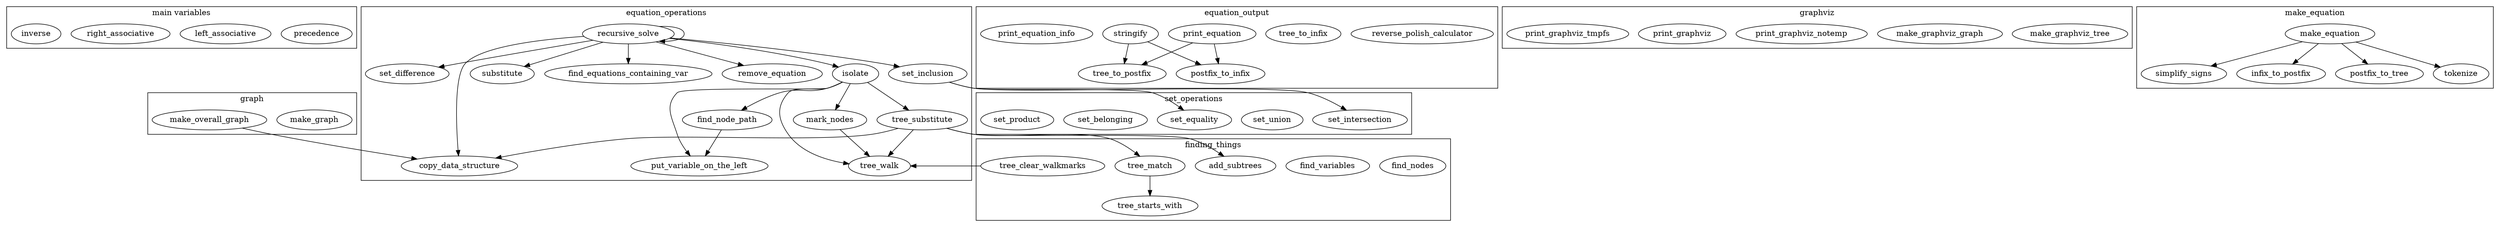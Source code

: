 


digraph {


subgraph cluster_1 {

label="main variables"

precedence;
left_associative;
right_associative;
inverse;
}

subgraph cluster_2 {
label="equation_operations"

isolate;

isolate -> find_node_path;
isolate -> tree_substitute;
isolate -> tree_walk;
isolate -> mark_nodes;
isolate -> put_variable_on_the_left;


substitute;


recursive_solve -> find_equations_containing_var;
recursive_solve -> remove_equation;
recursive_solve -> copy_data_structure;
recursive_solve -> isolate;
recursive_solve -> set_inclusion;
recursive_solve -> set_difference;
recursive_solve -> recursive_solve;
recursive_solve -> substitute;

put_variable_on_the_left;

}
subgraph cluster_3 {

label="equation_output";

postfix_to_infix;
reverse_polish_calculator;
tree_to_infix;
tree_to_postfix;

print_equation;
print_equation -> postfix_to_infix;
print_equation -> tree_to_postfix;

stringify;
stringify -> postfix_to_infix;
stringify -> tree_to_postfix;


print_equation_info;

}

subgraph cluster_4 {

label="finding_things";


find_node_path;
find_node_path -> put_variable_on_the_left;

find_nodes;
find_variables;
find_equations_containing_var;
tree_starts_with;

tree_match;
tree_match -> tree_starts_with;

tree_substitute;
tree_substitute -> tree_match;
tree_substitute -> copy_data_structure;
tree_substitute -> tree_walk;
tree_substitute -> add_subtrees;

tree_walk;

tree_clear_walkmarks;
tree_clear_walkmarks -> tree_walk;

mark_nodes;
mark_nodes -> tree_walk;

}

subgraph cluster_5 {

label="graph";

make_graph;

make_overall_graph;
make_overall_graph -> copy_data_structure;

copy_data_structure;

}

subgraph cluster_6 {

label="graphviz";

make_graphviz_tree;
make_graphviz_graph;
print_graphviz_notemp;
print_graphviz;
print_graphviz_tmpfs;

}

subgraph cluster_7 {

label="make_equation";


tokenize;
simplify_signs;
infix_to_postfix;
postfix_to_tree;
make_equation;

make_equation -> tokenize;
make_equation -> simplify_signs;
make_equation -> infix_to_postfix;
make_equation -> postfix_to_tree;

}


subgraph cluster_8 {

label="set_operations";

set_intersection;
set_difference;
set_union;
set_equality;
set_inclusion;

set_inclusion -> set_equality;
set_inclusion -> set_intersection;

set_belonging;
set_product;


}

}

